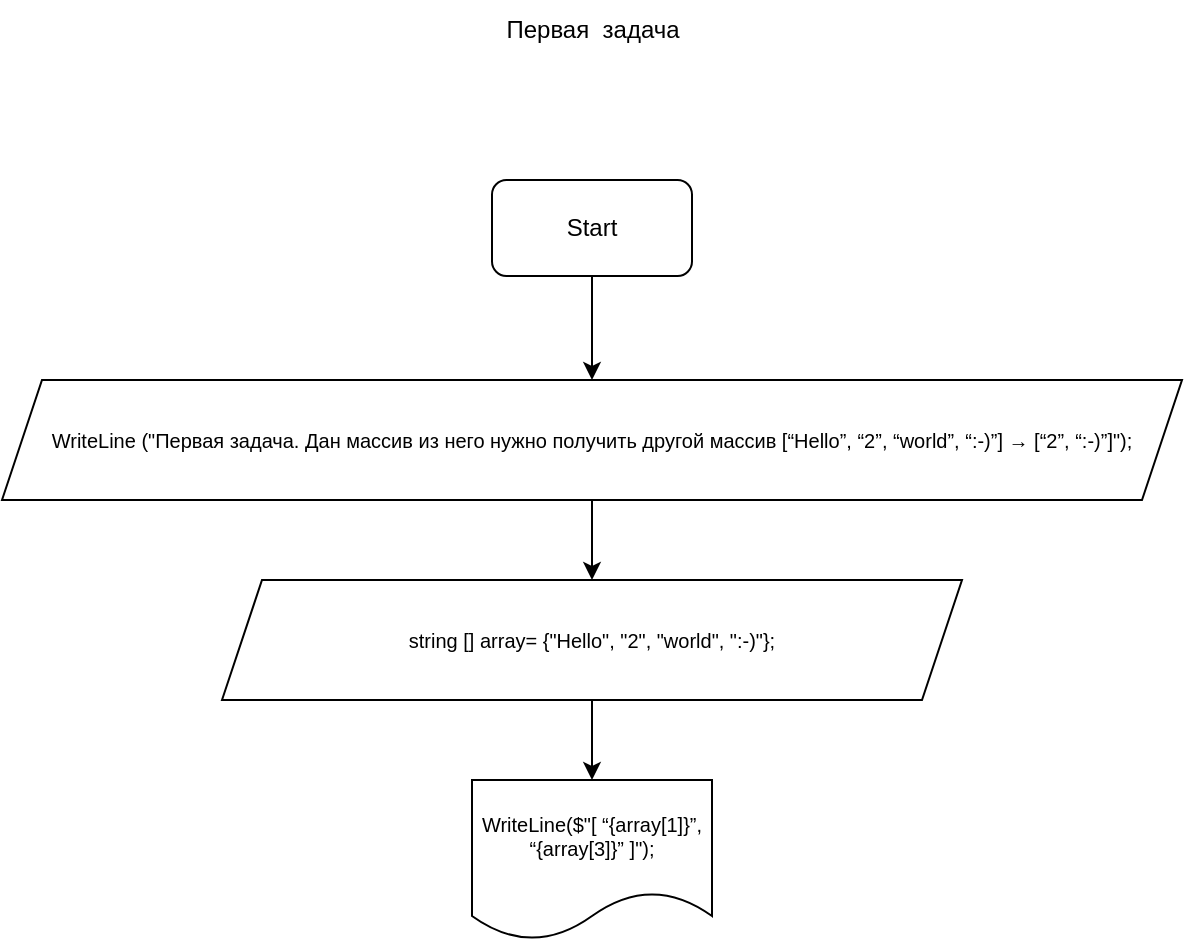 <mxfile>
    <diagram id="0zQ67cztREEyy8X88kDV" name="Страница 1">
        <mxGraphModel dx="734" dy="3940" grid="1" gridSize="10" guides="1" tooltips="1" connect="1" arrows="1" fold="1" page="1" pageScale="1" pageWidth="827" pageHeight="1169" math="0" shadow="0">
            <root>
                <mxCell id="0"/>
                <mxCell id="1" parent="0"/>
                <mxCell id="3" style="edgeStyle=orthogonalEdgeStyle;rounded=0;orthogonalLoop=1;jettySize=auto;html=1;exitX=0.5;exitY=1;exitDx=0;exitDy=0;entryX=0.5;entryY=0;entryDx=0;entryDy=0;fontSize=10;" edge="1" parent="1" source="4" target="7">
                    <mxGeometry relative="1" as="geometry"/>
                </mxCell>
                <mxCell id="4" value="Start" style="rounded=1;whiteSpace=wrap;html=1;" vertex="1" parent="1">
                    <mxGeometry x="375" y="-2520" width="100" height="48" as="geometry"/>
                </mxCell>
                <mxCell id="5" value="Первая&amp;nbsp; задача" style="text;html=1;align=center;verticalAlign=middle;resizable=0;points=[];autosize=1;strokeColor=none;fillColor=none;" vertex="1" parent="1">
                    <mxGeometry x="370" y="-2610" width="110" height="30" as="geometry"/>
                </mxCell>
                <mxCell id="6" value="" style="edgeStyle=orthogonalEdgeStyle;rounded=0;orthogonalLoop=1;jettySize=auto;html=1;fontSize=10;" edge="1" parent="1" source="7" target="9">
                    <mxGeometry relative="1" as="geometry"/>
                </mxCell>
                <mxCell id="7" value="WriteLine (&quot;Первая задача. Дан массив из него нужно получить другой массив [“Hello”, “2”, “world”, “:-)”] → [“2”, “:-)”]&quot;);" style="shape=parallelogram;perimeter=parallelogramPerimeter;whiteSpace=wrap;html=1;fixedSize=1;fontSize=10;" vertex="1" parent="1">
                    <mxGeometry x="130" y="-2420" width="590" height="60" as="geometry"/>
                </mxCell>
                <mxCell id="8" value="" style="edgeStyle=orthogonalEdgeStyle;rounded=0;orthogonalLoop=1;jettySize=auto;html=1;fontSize=10;" edge="1" parent="1" source="9">
                    <mxGeometry relative="1" as="geometry">
                        <mxPoint x="425" y="-2220" as="targetPoint"/>
                    </mxGeometry>
                </mxCell>
                <mxCell id="9" value="string [] array= {&quot;Hello&quot;, &quot;2&quot;, &quot;world&quot;, &quot;:-)&quot;};" style="shape=parallelogram;perimeter=parallelogramPerimeter;whiteSpace=wrap;html=1;fixedSize=1;fontSize=10;" vertex="1" parent="1">
                    <mxGeometry x="240" y="-2320" width="370" height="60" as="geometry"/>
                </mxCell>
                <mxCell id="10" value="WriteLine($&quot;[ “{array[1]}”, “{array[3]}” ]&quot;);" style="shape=document;whiteSpace=wrap;html=1;boundedLbl=1;fontSize=10;" vertex="1" parent="1">
                    <mxGeometry x="365" y="-2220" width="120" height="80" as="geometry"/>
                </mxCell>
            </root>
        </mxGraphModel>
    </diagram>
    <diagram id="HFymIvctiSXp3uhBcRIS" name="Страница 2">
        <mxGraphModel dx="734" dy="3940" grid="1" gridSize="10" guides="1" tooltips="1" connect="1" arrows="1" fold="1" page="1" pageScale="1" pageWidth="827" pageHeight="1169" math="0" shadow="0">
            <root>
                <mxCell id="laJ98N_y_3fe_AgUZgbv-0"/>
                <mxCell id="laJ98N_y_3fe_AgUZgbv-1" parent="laJ98N_y_3fe_AgUZgbv-0"/>
                <mxCell id="laJ98N_y_3fe_AgUZgbv-2" style="edgeStyle=orthogonalEdgeStyle;rounded=0;orthogonalLoop=1;jettySize=auto;html=1;exitX=0.5;exitY=1;exitDx=0;exitDy=0;entryX=0.5;entryY=0;entryDx=0;entryDy=0;fontSize=10;" edge="1" parent="laJ98N_y_3fe_AgUZgbv-1" source="laJ98N_y_3fe_AgUZgbv-3" target="laJ98N_y_3fe_AgUZgbv-6">
                    <mxGeometry relative="1" as="geometry"/>
                </mxCell>
                <mxCell id="laJ98N_y_3fe_AgUZgbv-3" value="Start" style="rounded=1;whiteSpace=wrap;html=1;" vertex="1" parent="laJ98N_y_3fe_AgUZgbv-1">
                    <mxGeometry x="375" y="-2520" width="100" height="48" as="geometry"/>
                </mxCell>
                <mxCell id="laJ98N_y_3fe_AgUZgbv-4" value="Вторая задача" style="text;html=1;align=center;verticalAlign=middle;resizable=0;points=[];autosize=1;strokeColor=none;fillColor=none;" vertex="1" parent="laJ98N_y_3fe_AgUZgbv-1">
                    <mxGeometry x="375" y="-2560" width="100" height="30" as="geometry"/>
                </mxCell>
                <mxCell id="laJ98N_y_3fe_AgUZgbv-5" value="" style="edgeStyle=orthogonalEdgeStyle;rounded=0;orthogonalLoop=1;jettySize=auto;html=1;fontSize=10;" edge="1" parent="laJ98N_y_3fe_AgUZgbv-1" source="laJ98N_y_3fe_AgUZgbv-6" target="laJ98N_y_3fe_AgUZgbv-8">
                    <mxGeometry relative="1" as="geometry"/>
                </mxCell>
                <mxCell id="laJ98N_y_3fe_AgUZgbv-6" value="WriteLine (&quot; Дан массив из него нужно получить другой массив [“1234”, “1567”, “-2”, “computer science”] → [“-2”] &quot;);" style="shape=parallelogram;perimeter=parallelogramPerimeter;whiteSpace=wrap;html=1;fixedSize=1;fontSize=10;" vertex="1" parent="laJ98N_y_3fe_AgUZgbv-1">
                    <mxGeometry x="130" y="-2420" width="590" height="60" as="geometry"/>
                </mxCell>
                <mxCell id="laJ98N_y_3fe_AgUZgbv-7" value="" style="edgeStyle=orthogonalEdgeStyle;rounded=0;orthogonalLoop=1;jettySize=auto;html=1;fontSize=10;" edge="1" parent="laJ98N_y_3fe_AgUZgbv-1" source="laJ98N_y_3fe_AgUZgbv-8">
                    <mxGeometry relative="1" as="geometry">
                        <mxPoint x="425" y="-2220" as="targetPoint"/>
                    </mxGeometry>
                </mxCell>
                <mxCell id="laJ98N_y_3fe_AgUZgbv-8" value="string [] array1= {&quot;1234&quot;, &quot;1567&quot;, &quot;-2&quot;, &quot;computer science&quot;};" style="shape=parallelogram;perimeter=parallelogramPerimeter;whiteSpace=wrap;html=1;fixedSize=1;fontSize=10;" vertex="1" parent="laJ98N_y_3fe_AgUZgbv-1">
                    <mxGeometry x="240" y="-2320" width="370" height="60" as="geometry"/>
                </mxCell>
                <mxCell id="laJ98N_y_3fe_AgUZgbv-9" value="WriteLine($&quot;[ “{array1[2]}” ]&quot;);" style="shape=document;whiteSpace=wrap;html=1;boundedLbl=1;fontSize=10;" vertex="1" parent="laJ98N_y_3fe_AgUZgbv-1">
                    <mxGeometry x="350" y="-2220" width="150" height="80" as="geometry"/>
                </mxCell>
            </root>
        </mxGraphModel>
    </diagram>
    <diagram id="L9U7hKzYEPapxSgD_TWZ" name="Страница 3">
        <mxGraphModel dx="734" dy="3940" grid="1" gridSize="10" guides="1" tooltips="1" connect="1" arrows="1" fold="1" page="1" pageScale="1" pageWidth="827" pageHeight="1169" math="0" shadow="0">
            <root>
                <mxCell id="sFJ1JvAM6jTY2493yfm0-0"/>
                <mxCell id="sFJ1JvAM6jTY2493yfm0-1" parent="sFJ1JvAM6jTY2493yfm0-0"/>
                <mxCell id="sFJ1JvAM6jTY2493yfm0-2" style="edgeStyle=orthogonalEdgeStyle;rounded=0;orthogonalLoop=1;jettySize=auto;html=1;exitX=0.5;exitY=1;exitDx=0;exitDy=0;entryX=0.5;entryY=0;entryDx=0;entryDy=0;fontSize=10;" edge="1" parent="sFJ1JvAM6jTY2493yfm0-1" source="sFJ1JvAM6jTY2493yfm0-3" target="sFJ1JvAM6jTY2493yfm0-6">
                    <mxGeometry relative="1" as="geometry"/>
                </mxCell>
                <mxCell id="sFJ1JvAM6jTY2493yfm0-3" value="Start" style="rounded=1;whiteSpace=wrap;html=1;" vertex="1" parent="sFJ1JvAM6jTY2493yfm0-1">
                    <mxGeometry x="375" y="-2520" width="100" height="48" as="geometry"/>
                </mxCell>
                <mxCell id="sFJ1JvAM6jTY2493yfm0-4" value="Третья&amp;nbsp; &amp;nbsp;задача" style="text;html=1;align=center;verticalAlign=middle;resizable=0;points=[];autosize=1;strokeColor=none;fillColor=none;" vertex="1" parent="sFJ1JvAM6jTY2493yfm0-1">
                    <mxGeometry x="370" y="-2580" width="110" height="30" as="geometry"/>
                </mxCell>
                <mxCell id="sFJ1JvAM6jTY2493yfm0-5" value="" style="edgeStyle=orthogonalEdgeStyle;rounded=0;orthogonalLoop=1;jettySize=auto;html=1;fontSize=10;" edge="1" parent="sFJ1JvAM6jTY2493yfm0-1" source="sFJ1JvAM6jTY2493yfm0-6" target="sFJ1JvAM6jTY2493yfm0-8">
                    <mxGeometry relative="1" as="geometry"/>
                </mxCell>
                <mxCell id="sFJ1JvAM6jTY2493yfm0-6" value="WriteLine (&quot;Третья задача. Дан массив из него нужно получить другой массив [“Russia”, “Denmark”, “Kazan”] → []&quot;);" style="shape=parallelogram;perimeter=parallelogramPerimeter;whiteSpace=wrap;html=1;fixedSize=1;fontSize=10;" vertex="1" parent="sFJ1JvAM6jTY2493yfm0-1">
                    <mxGeometry x="130" y="-2420" width="590" height="60" as="geometry"/>
                </mxCell>
                <mxCell id="sFJ1JvAM6jTY2493yfm0-7" value="" style="edgeStyle=orthogonalEdgeStyle;rounded=0;orthogonalLoop=1;jettySize=auto;html=1;fontSize=10;" edge="1" parent="sFJ1JvAM6jTY2493yfm0-1" source="sFJ1JvAM6jTY2493yfm0-8">
                    <mxGeometry relative="1" as="geometry">
                        <mxPoint x="425" y="-2220" as="targetPoint"/>
                    </mxGeometry>
                </mxCell>
                <mxCell id="sFJ1JvAM6jTY2493yfm0-8" value="string [] array3={&quot;Russia&quot;, &quot;Denimark&quot;, &quot;Kazan&quot;}; &lt;br&gt;&lt;br&gt;string [] b={&quot;&quot;};" style="shape=parallelogram;perimeter=parallelogramPerimeter;whiteSpace=wrap;html=1;fixedSize=1;fontSize=10;" vertex="1" parent="sFJ1JvAM6jTY2493yfm0-1">
                    <mxGeometry x="240" y="-2320" width="370" height="60" as="geometry"/>
                </mxCell>
                <mxCell id="sFJ1JvAM6jTY2493yfm0-9" value="" style="edgeStyle=orthogonalEdgeStyle;rounded=0;orthogonalLoop=1;jettySize=auto;html=1;fontSize=10;" edge="1" parent="sFJ1JvAM6jTY2493yfm0-1" source="sFJ1JvAM6jTY2493yfm0-10" target="sFJ1JvAM6jTY2493yfm0-11">
                    <mxGeometry relative="1" as="geometry"/>
                </mxCell>
                <mxCell id="sFJ1JvAM6jTY2493yfm0-10" value="if (array3.Length&amp;gt;b.Length)" style="rhombus;whiteSpace=wrap;html=1;fontSize=10;" vertex="1" parent="sFJ1JvAM6jTY2493yfm0-1">
                    <mxGeometry x="345" y="-2220" width="160" height="100" as="geometry"/>
                </mxCell>
                <mxCell id="sFJ1JvAM6jTY2493yfm0-11" value="WriteLine($&quot;[{b[0]}]&quot;);" style="shape=document;whiteSpace=wrap;html=1;boundedLbl=1;fontSize=10;" vertex="1" parent="sFJ1JvAM6jTY2493yfm0-1">
                    <mxGeometry x="365" y="-2070" width="120" height="80" as="geometry"/>
                </mxCell>
            </root>
        </mxGraphModel>
    </diagram>
</mxfile>